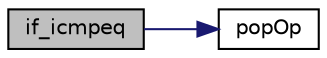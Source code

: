 digraph "if_icmpeq"
{
 // INTERACTIVE_SVG=YES
  edge [fontname="Helvetica",fontsize="10",labelfontname="Helvetica",labelfontsize="10"];
  node [fontname="Helvetica",fontsize="10",shape=record];
  rankdir="LR";
  Node1438 [label="if_icmpeq",height=0.2,width=0.4,color="black", fillcolor="grey75", style="filled", fontcolor="black"];
  Node1438 -> Node1439 [color="midnightblue",fontsize="10",style="solid"];
  Node1439 [label="popOp",height=0.2,width=0.4,color="black", fillcolor="white", style="filled",URL="$frame_8c.html#a3670f378856724ca85ced056e6bfc5c4"];
}
